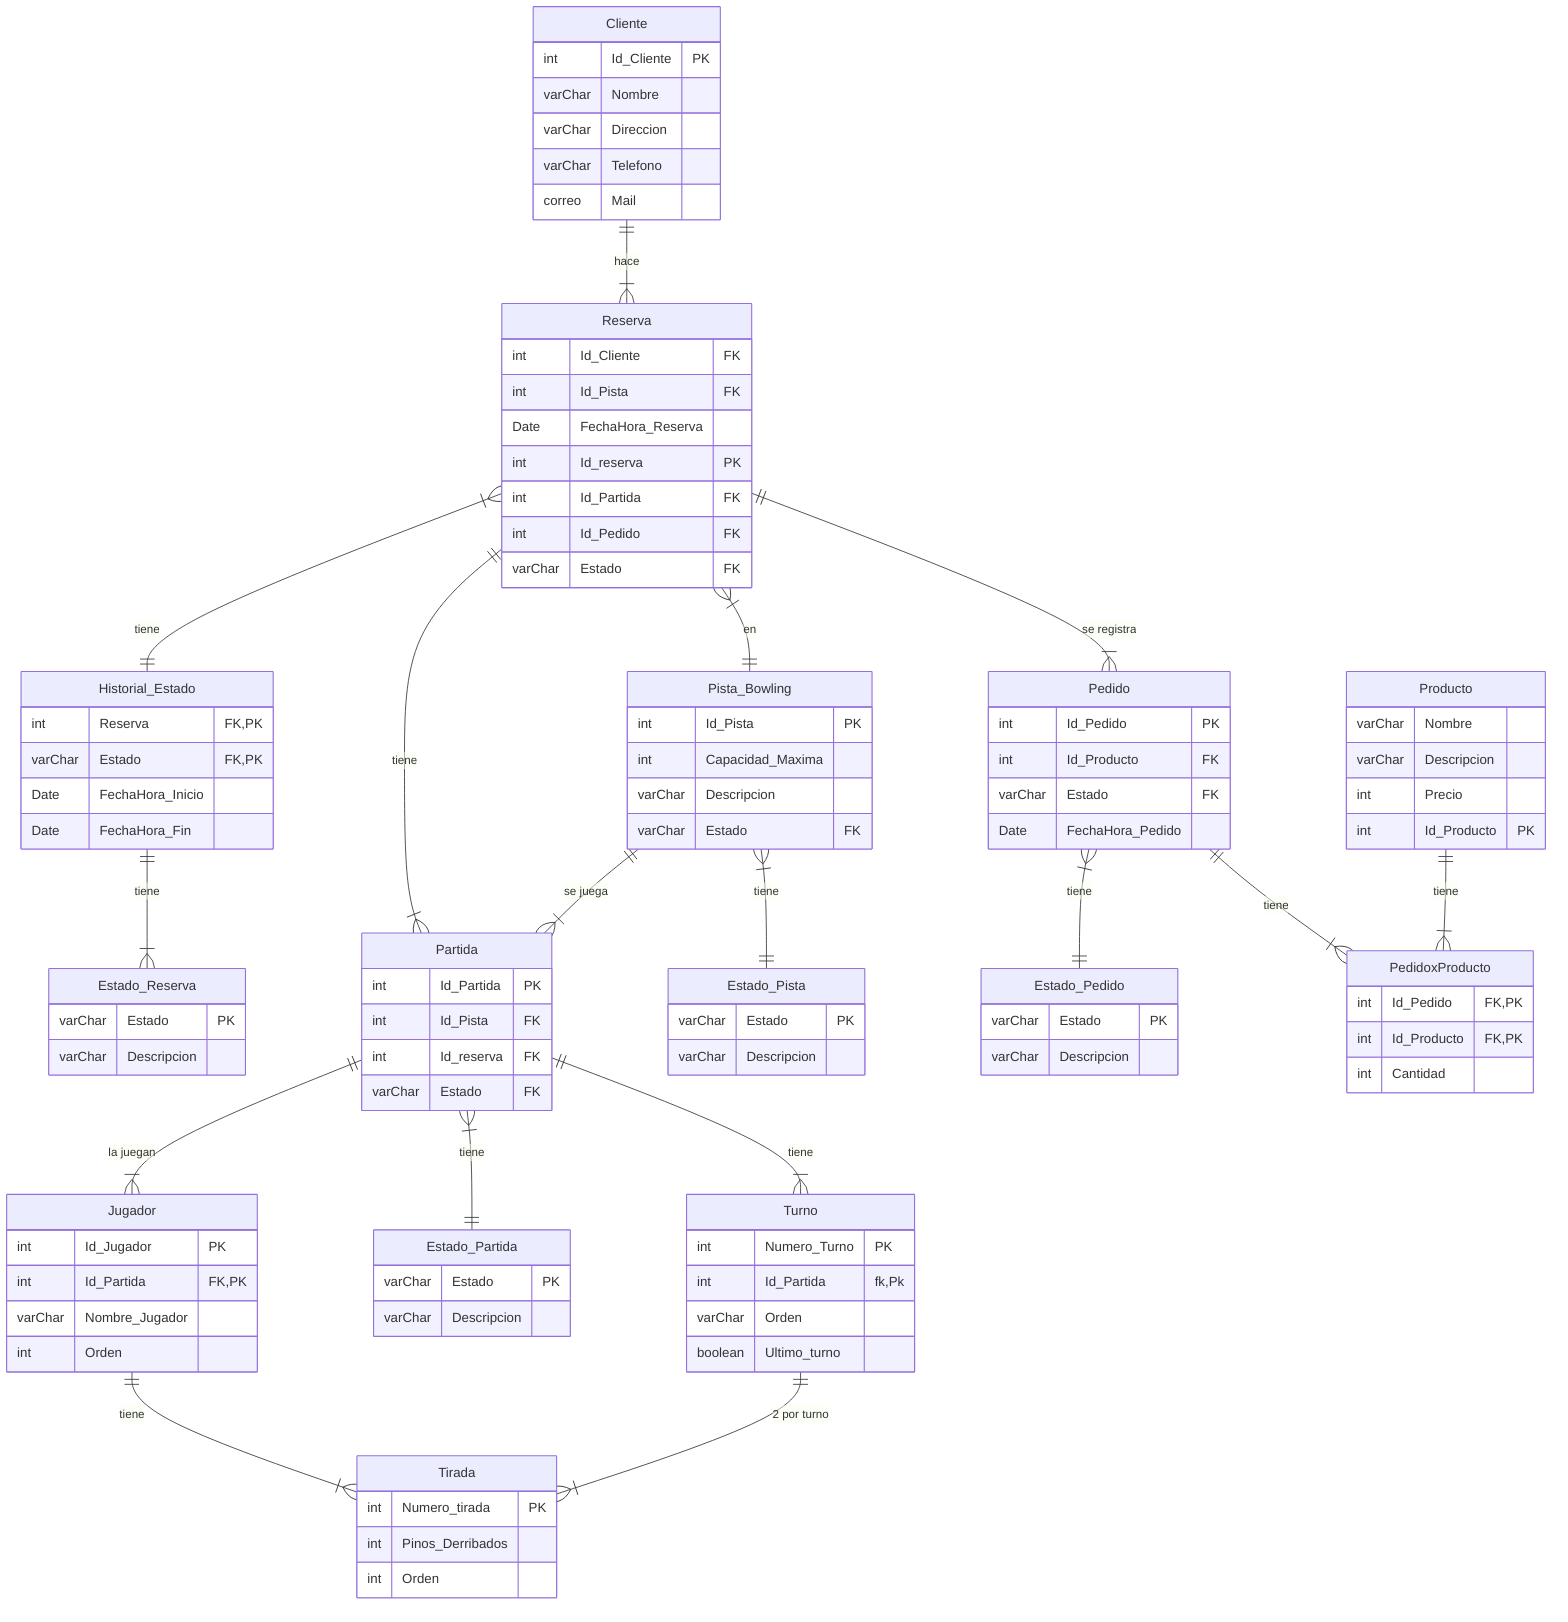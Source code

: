 erDiagram

    Cliente{
        int Id_Cliente PK
        varChar Nombre
        varChar Direccion
        varChar Telefono
        correo Mail
    }

    Reserva{
        int Id_Cliente FK
        int Id_Pista FK
        Date FechaHora_Reserva
        int Id_reserva PK
        int Id_Partida FK
        int Id_Pedido FK
        varChar Estado FK
    }

    

    Estado_Reserva{
        varChar Estado PK
        varChar Descripcion
    }

    

    Jugador{
        int Id_Jugador PK
        int Id_Partida FK, PK
        varChar Nombre_Jugador
        int Orden 
        
    }

    Partida{
        int Id_Partida PK
        int Id_Pista FK
        int Id_reserva FK
        
        varChar Estado FK
        
    }

    Estado_Partida{
        varChar Estado PK
        varChar Descripcion
    }

    

    Turno{
        int Numero_Turno PK
    
        int Id_Partida fk,Pk
        varChar Orden
        boolean Ultimo_turno
    }

    

    Tirada{
        int Numero_tirada PK
        int Pinos_Derribados
        int Orden
        
    }

    

    Pista_Bowling{
        int Id_Pista PK
        int Capacidad_Maxima
        varChar Descripcion
        varChar Estado FK
    }

    Estado_Pista{
        varChar Estado PK
        varChar Descripcion

    }

    Pedido{
        int Id_Pedido PK
        int Id_Producto FK
        varChar Estado FK
        Date FechaHora_Pedido
    }

    

    Estado_Pedido{
        varChar Estado PK
        varChar Descripcion
    }

    
    PedidoxProducto{
        int Id_Pedido FK, PK
        int Id_Producto FK, PK
        int Cantidad
    }
    

    Producto{
        varChar Nombre
        varChar Descripcion
        int Precio
        int Id_Producto PK
    }

    Historial_Estado{
        int Reserva FK, PK
        varChar Estado FK, PK
        Date FechaHora_Inicio
        Date FechaHora_Fin
    }




    Cliente||--|{Reserva : hace

    Pedido}|--||Estado_Pedido : tiene

    Pedido||--|{PedidoxProducto : tiene

    Producto||--|{PedidoxProducto : tiene


    Reserva}|--||Historial_Estado : tiene
    Historial_Estado||--|{Estado_Reserva : tiene

    Reserva}|--||Pista_Bowling : en

    Reserva||--|{Partida : tiene

    Pista_Bowling||--|{Partida : "se juega"

    Pista_Bowling}|--||Estado_Pista : tiene

    

    Partida}|--||Estado_Partida : tiene

    

    Jugador||--|{Tirada : tiene

    Turno||--|{Tirada : " 2 por turno"

    Partida||--|{Turno : tiene

    
    

   

    Partida||--|{Jugador : " la juegan"


    

    Reserva||--|{Pedido : "se registra"